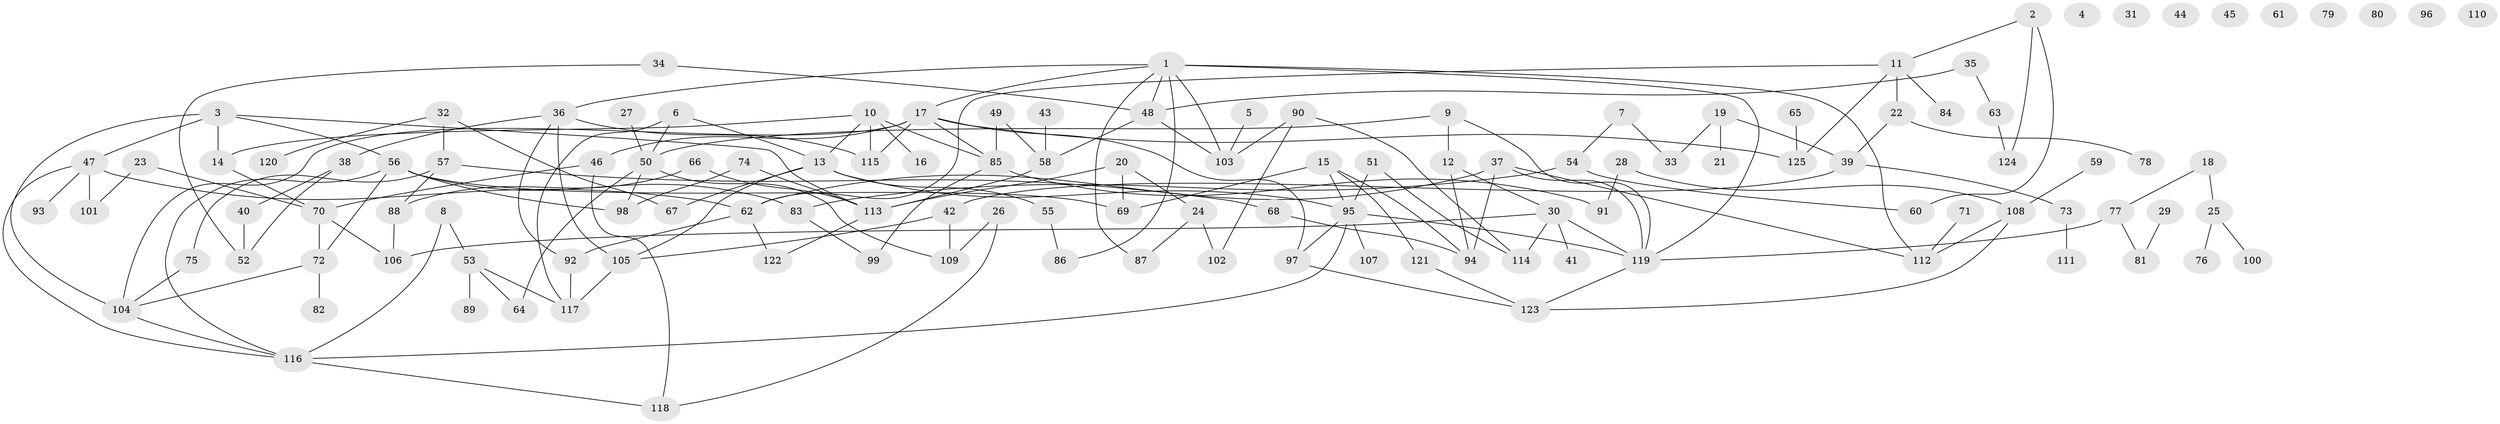 // coarse degree distribution, {10: 0.014925373134328358, 16: 0.014925373134328358, 8: 0.014925373134328358, 3: 0.2537313432835821, 5: 0.05970149253731343, 4: 0.1791044776119403, 6: 0.029850746268656716, 12: 0.014925373134328358, 7: 0.04477611940298507, 2: 0.19402985074626866, 1: 0.1791044776119403}
// Generated by graph-tools (version 1.1) at 2025/48/03/04/25 22:48:21]
// undirected, 125 vertices, 172 edges
graph export_dot {
  node [color=gray90,style=filled];
  1;
  2;
  3;
  4;
  5;
  6;
  7;
  8;
  9;
  10;
  11;
  12;
  13;
  14;
  15;
  16;
  17;
  18;
  19;
  20;
  21;
  22;
  23;
  24;
  25;
  26;
  27;
  28;
  29;
  30;
  31;
  32;
  33;
  34;
  35;
  36;
  37;
  38;
  39;
  40;
  41;
  42;
  43;
  44;
  45;
  46;
  47;
  48;
  49;
  50;
  51;
  52;
  53;
  54;
  55;
  56;
  57;
  58;
  59;
  60;
  61;
  62;
  63;
  64;
  65;
  66;
  67;
  68;
  69;
  70;
  71;
  72;
  73;
  74;
  75;
  76;
  77;
  78;
  79;
  80;
  81;
  82;
  83;
  84;
  85;
  86;
  87;
  88;
  89;
  90;
  91;
  92;
  93;
  94;
  95;
  96;
  97;
  98;
  99;
  100;
  101;
  102;
  103;
  104;
  105;
  106;
  107;
  108;
  109;
  110;
  111;
  112;
  113;
  114;
  115;
  116;
  117;
  118;
  119;
  120;
  121;
  122;
  123;
  124;
  125;
  1 -- 17;
  1 -- 36;
  1 -- 48;
  1 -- 86;
  1 -- 87;
  1 -- 103;
  1 -- 112;
  1 -- 119;
  2 -- 11;
  2 -- 60;
  2 -- 124;
  3 -- 14;
  3 -- 47;
  3 -- 56;
  3 -- 104;
  3 -- 113;
  5 -- 103;
  6 -- 13;
  6 -- 50;
  6 -- 117;
  7 -- 33;
  7 -- 54;
  8 -- 53;
  8 -- 116;
  9 -- 12;
  9 -- 50;
  9 -- 119;
  10 -- 13;
  10 -- 14;
  10 -- 16;
  10 -- 85;
  10 -- 115;
  11 -- 22;
  11 -- 62;
  11 -- 84;
  11 -- 125;
  12 -- 30;
  12 -- 94;
  13 -- 55;
  13 -- 67;
  13 -- 95;
  13 -- 105;
  14 -- 70;
  15 -- 69;
  15 -- 94;
  15 -- 95;
  15 -- 121;
  17 -- 46;
  17 -- 85;
  17 -- 97;
  17 -- 104;
  17 -- 115;
  17 -- 125;
  18 -- 25;
  18 -- 77;
  19 -- 21;
  19 -- 33;
  19 -- 39;
  20 -- 24;
  20 -- 69;
  20 -- 113;
  22 -- 39;
  22 -- 78;
  23 -- 70;
  23 -- 101;
  24 -- 87;
  24 -- 102;
  25 -- 76;
  25 -- 100;
  26 -- 109;
  26 -- 118;
  27 -- 50;
  28 -- 91;
  28 -- 108;
  29 -- 81;
  30 -- 41;
  30 -- 106;
  30 -- 114;
  30 -- 119;
  32 -- 57;
  32 -- 67;
  32 -- 120;
  34 -- 48;
  34 -- 52;
  35 -- 48;
  35 -- 63;
  36 -- 38;
  36 -- 92;
  36 -- 105;
  36 -- 115;
  37 -- 62;
  37 -- 94;
  37 -- 112;
  37 -- 119;
  38 -- 40;
  38 -- 52;
  39 -- 42;
  39 -- 73;
  40 -- 52;
  42 -- 105;
  42 -- 109;
  43 -- 58;
  46 -- 70;
  46 -- 118;
  47 -- 62;
  47 -- 93;
  47 -- 101;
  47 -- 116;
  48 -- 58;
  48 -- 103;
  49 -- 58;
  49 -- 85;
  50 -- 64;
  50 -- 98;
  50 -- 109;
  51 -- 95;
  51 -- 114;
  53 -- 64;
  53 -- 89;
  53 -- 117;
  54 -- 60;
  54 -- 83;
  55 -- 86;
  56 -- 69;
  56 -- 72;
  56 -- 83;
  56 -- 98;
  56 -- 116;
  57 -- 68;
  57 -- 75;
  57 -- 88;
  58 -- 113;
  59 -- 108;
  62 -- 92;
  62 -- 122;
  63 -- 124;
  65 -- 125;
  66 -- 88;
  66 -- 113;
  68 -- 94;
  70 -- 72;
  70 -- 106;
  71 -- 112;
  72 -- 82;
  72 -- 104;
  73 -- 111;
  74 -- 98;
  74 -- 113;
  75 -- 104;
  77 -- 81;
  77 -- 119;
  83 -- 99;
  85 -- 91;
  85 -- 99;
  88 -- 106;
  90 -- 102;
  90 -- 103;
  90 -- 114;
  92 -- 117;
  95 -- 97;
  95 -- 107;
  95 -- 116;
  95 -- 119;
  97 -- 123;
  104 -- 116;
  105 -- 117;
  108 -- 112;
  108 -- 123;
  113 -- 122;
  116 -- 118;
  119 -- 123;
  121 -- 123;
}

